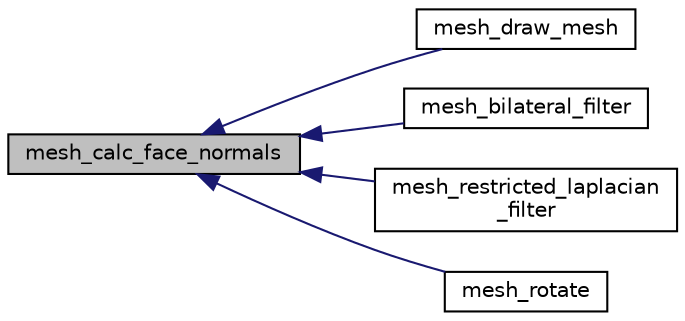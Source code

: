 digraph "mesh_calc_face_normals"
{
  edge [fontname="Helvetica",fontsize="10",labelfontname="Helvetica",labelfontsize="10"];
  node [fontname="Helvetica",fontsize="10",shape=record];
  rankdir="LR";
  Node1 [label="mesh_calc_face_normals",height=0.2,width=0.4,color="black", fillcolor="grey75", style="filled", fontcolor="black"];
  Node1 -> Node2 [dir="back",color="midnightblue",fontsize="10",style="solid",fontname="Helvetica"];
  Node2 [label="mesh_draw_mesh",height=0.2,width=0.4,color="black", fillcolor="white", style="filled",URL="$meshlib_8h.html#ad978f0782db8619aa40df569daa60163",tooltip="Draws a given mesh in OpenGL context in flat shading. "];
  Node1 -> Node3 [dir="back",color="midnightblue",fontsize="10",style="solid",fontname="Helvetica"];
  Node3 [label="mesh_bilateral_filter",height=0.2,width=0.4,color="black", fillcolor="white", style="filled",URL="$meshlib_8h.html#a4450e694fecd7e0ff24eea4b8c3c6e04",tooltip="Mesh bilateral filter. "];
  Node1 -> Node4 [dir="back",color="midnightblue",fontsize="10",style="solid",fontname="Helvetica"];
  Node4 [label="mesh_restricted_laplacian\l_filter",height=0.2,width=0.4,color="black", fillcolor="white", style="filled",URL="$meshlib_8h.html#a0dc7ff83680410b8d1e19ecb10a87f26",tooltip="Restricted Mesh Laplacian filter. "];
  Node1 -> Node5 [dir="back",color="midnightblue",fontsize="10",style="solid",fontname="Helvetica"];
  Node5 [label="mesh_rotate",height=0.2,width=0.4,color="black", fillcolor="white", style="filled",URL="$meshlib_8h.html#a1351f04d409c0a79d8eaad83accdf7e3",tooltip="Rotates a mesh by a given rotation. "];
}
